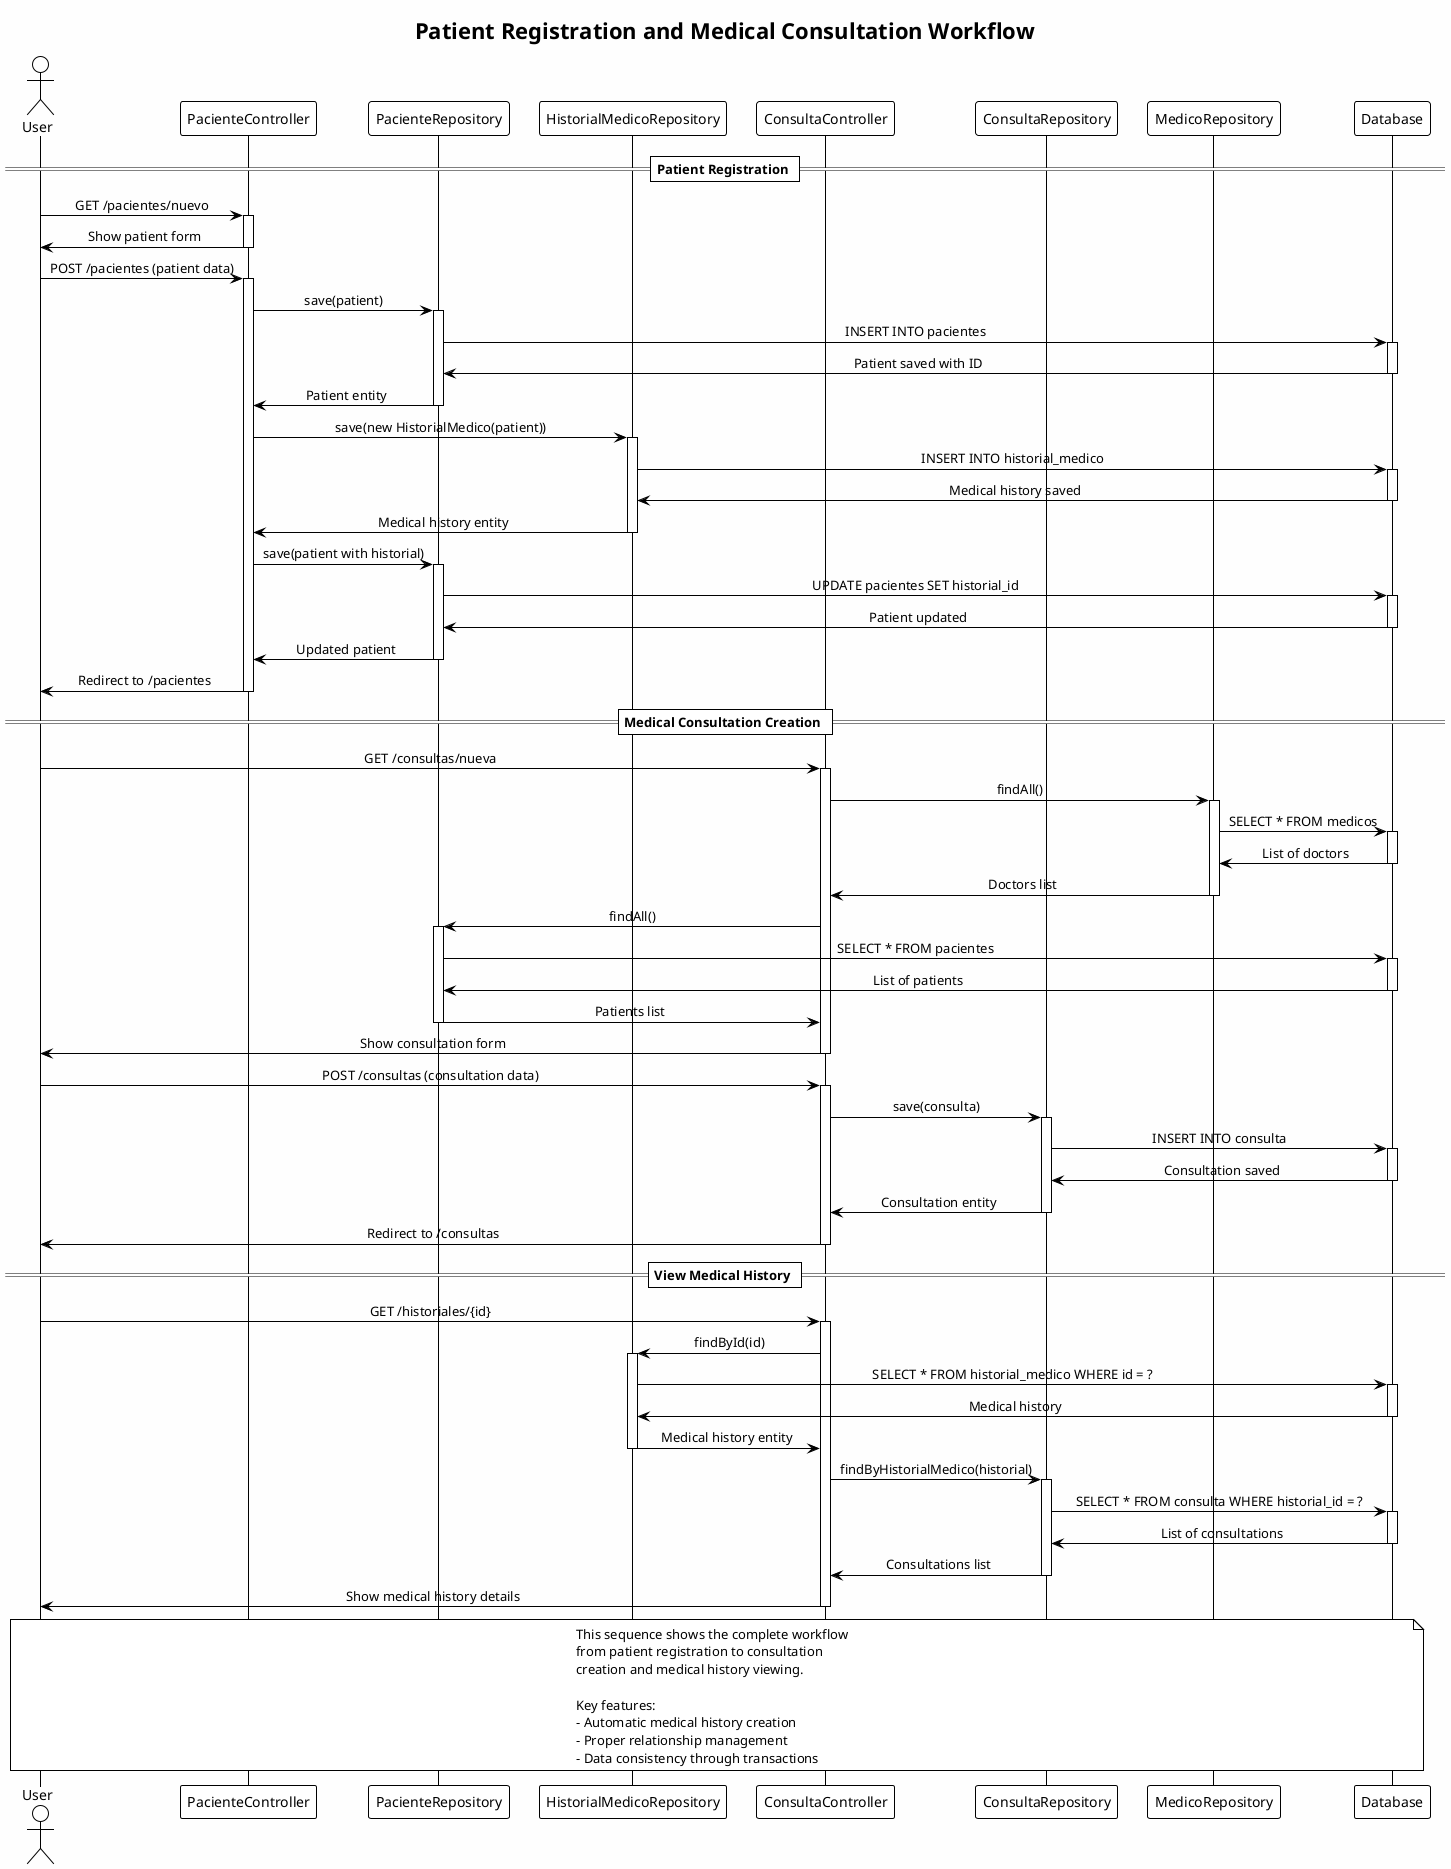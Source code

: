 @startuml Sequence Diagram - Patient Registration and Consultation

!theme plain
skinparam backgroundColor #FEFEFE
skinparam sequenceMessageAlign center

title Patient Registration and Medical Consultation Workflow

actor "User" as U
participant "PacienteController" as PC
participant "PacienteRepository" as PR
participant "HistorialMedicoRepository" as HR
participant "ConsultaController" as CC
participant "ConsultaRepository" as CR
participant "MedicoRepository" as MR
participant "Database" as DB

== Patient Registration ==

U -> PC: GET /pacientes/nuevo
activate PC
PC -> U: Show patient form
deactivate PC

U -> PC: POST /pacientes (patient data)
activate PC
PC -> PR: save(patient)
activate PR
PR -> DB: INSERT INTO pacientes
activate DB
DB -> PR: Patient saved with ID
deactivate DB
PR -> PC: Patient entity
deactivate PR

PC -> HR: save(new HistorialMedico(patient))
activate HR
HR -> DB: INSERT INTO historial_medico
activate DB
DB -> HR: Medical history saved
deactivate DB
HR -> PC: Medical history entity
deactivate HR

PC -> PR: save(patient with historial)
activate PR
PR -> DB: UPDATE pacientes SET historial_id
activate DB
DB -> PR: Patient updated
deactivate DB
PR -> PC: Updated patient
deactivate PR

PC -> U: Redirect to /pacientes
deactivate PC

== Medical Consultation Creation ==

U -> CC: GET /consultas/nueva
activate CC
CC -> MR: findAll()
activate MR
MR -> DB: SELECT * FROM medicos
activate DB
DB -> MR: List of doctors
deactivate DB
MR -> CC: Doctors list
deactivate MR

CC -> PR: findAll()
activate PR
PR -> DB: SELECT * FROM pacientes
activate DB
DB -> PR: List of patients
deactivate DB
PR -> CC: Patients list
deactivate PR

CC -> U: Show consultation form
deactivate CC

U -> CC: POST /consultas (consultation data)
activate CC
CC -> CR: save(consulta)
activate CR
CR -> DB: INSERT INTO consulta
activate DB
DB -> CR: Consultation saved
deactivate DB
CR -> CC: Consultation entity
deactivate CR

CC -> U: Redirect to /consultas
deactivate CC

== View Medical History ==

U -> CC: GET /historiales/{id}
activate CC
CC -> HR: findById(id)
activate HR
HR -> DB: SELECT * FROM historial_medico WHERE id = ?
activate DB
DB -> HR: Medical history
deactivate DB
HR -> CC: Medical history entity
deactivate HR

CC -> CR: findByHistorialMedico(historial)
activate CR
CR -> DB: SELECT * FROM consulta WHERE historial_id = ?
activate DB
DB -> CR: List of consultations
deactivate DB
CR -> CC: Consultations list
deactivate CR

CC -> U: Show medical history details
deactivate CC

note over U, DB
    This sequence shows the complete workflow
    from patient registration to consultation
    creation and medical history viewing.
    
    Key features:
    - Automatic medical history creation
    - Proper relationship management
    - Data consistency through transactions
end note

@enduml 